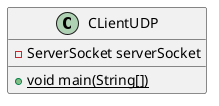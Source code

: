 @startuml
class CLientUDP {
- ServerSocket serverSocket

+ {static} void main(String[])
}



@enduml